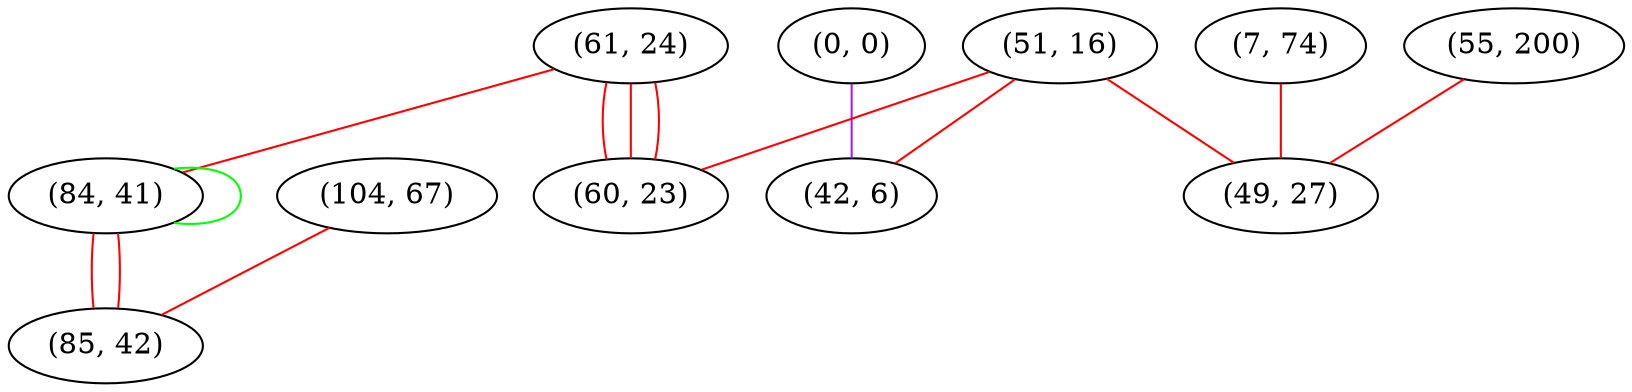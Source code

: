 graph "" {
"(104, 67)";
"(0, 0)";
"(61, 24)";
"(51, 16)";
"(60, 23)";
"(42, 6)";
"(55, 200)";
"(84, 41)";
"(7, 74)";
"(85, 42)";
"(49, 27)";
"(104, 67)" -- "(85, 42)"  [color=red, key=0, weight=1];
"(0, 0)" -- "(42, 6)"  [color=purple, key=0, weight=4];
"(61, 24)" -- "(60, 23)"  [color=red, key=0, weight=1];
"(61, 24)" -- "(60, 23)"  [color=red, key=1, weight=1];
"(61, 24)" -- "(60, 23)"  [color=red, key=2, weight=1];
"(61, 24)" -- "(84, 41)"  [color=red, key=0, weight=1];
"(51, 16)" -- "(60, 23)"  [color=red, key=0, weight=1];
"(51, 16)" -- "(49, 27)"  [color=red, key=0, weight=1];
"(51, 16)" -- "(42, 6)"  [color=red, key=0, weight=1];
"(55, 200)" -- "(49, 27)"  [color=red, key=0, weight=1];
"(84, 41)" -- "(84, 41)"  [color=green, key=0, weight=2];
"(84, 41)" -- "(85, 42)"  [color=red, key=0, weight=1];
"(84, 41)" -- "(85, 42)"  [color=red, key=1, weight=1];
"(7, 74)" -- "(49, 27)"  [color=red, key=0, weight=1];
}
